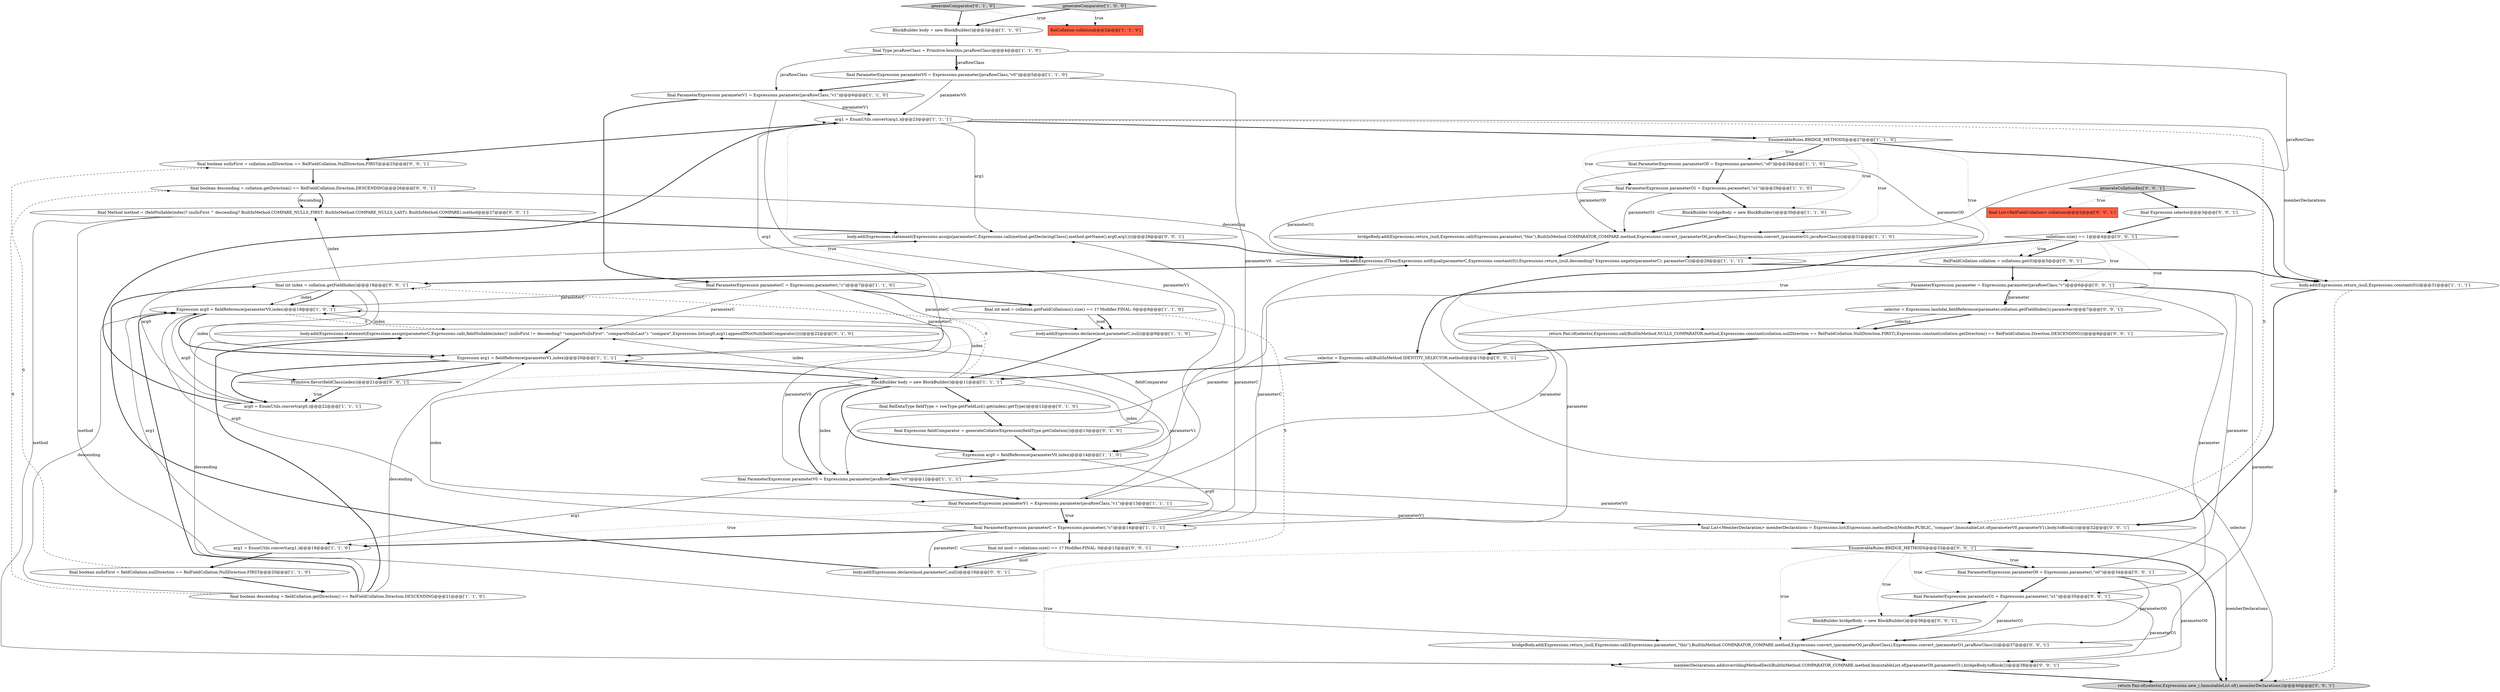 digraph {
29 [style = filled, label = "generateComparator['0', '1', '0']", fillcolor = lightgray, shape = diamond image = "AAA0AAABBB2BBB"];
14 [style = filled, label = "final ParameterExpression parameterO1 = Expressions.parameter(,\"o1\")@@@29@@@['1', '1', '0']", fillcolor = white, shape = ellipse image = "AAA0AAABBB1BBB"];
23 [style = filled, label = "final ParameterExpression parameterC = Expressions.parameter(,\"c\")@@@14@@@['1', '1', '1']", fillcolor = white, shape = ellipse image = "AAA0AAABBB1BBB"];
34 [style = filled, label = "collations.size() == 1@@@4@@@['0', '0', '1']", fillcolor = white, shape = diamond image = "AAA0AAABBB3BBB"];
24 [style = filled, label = "final boolean nullsFirst = fieldCollation.nullDirection == RelFieldCollation.NullDirection.FIRST@@@20@@@['1', '1', '0']", fillcolor = white, shape = ellipse image = "AAA0AAABBB1BBB"];
47 [style = filled, label = "final int index = collation.getFieldIndex()@@@18@@@['0', '0', '1']", fillcolor = white, shape = ellipse image = "AAA0AAABBB3BBB"];
10 [style = filled, label = "final ParameterExpression parameterO0 = Expressions.parameter(,\"o0\")@@@28@@@['1', '1', '0']", fillcolor = white, shape = ellipse image = "AAA0AAABBB1BBB"];
21 [style = filled, label = "body.add(Expressions.declare(mod,parameterC,null))@@@9@@@['1', '1', '0']", fillcolor = white, shape = ellipse image = "AAA0AAABBB1BBB"];
15 [style = filled, label = "BlockBuilder body = new BlockBuilder()@@@11@@@['1', '1', '1']", fillcolor = white, shape = ellipse image = "AAA0AAABBB1BBB"];
52 [style = filled, label = "final List<RelFieldCollation> collations@@@2@@@['0', '0', '1']", fillcolor = tomato, shape = box image = "AAA0AAABBB3BBB"];
0 [style = filled, label = "final ParameterExpression parameterV0 = Expressions.parameter(javaRowClass,\"v0\")@@@5@@@['1', '1', '0']", fillcolor = white, shape = ellipse image = "AAA0AAABBB1BBB"];
45 [style = filled, label = "memberDeclarations.add(overridingMethodDecl(BuiltInMethod.COMPARATOR_COMPARE.method,ImmutableList.of(parameterO0,parameterO1),bridgeBody.toBlock()))@@@38@@@['0', '0', '1']", fillcolor = white, shape = ellipse image = "AAA0AAABBB3BBB"];
44 [style = filled, label = "final boolean nullsFirst = collation.nullDirection == RelFieldCollation.NullDirection.FIRST@@@25@@@['0', '0', '1']", fillcolor = white, shape = ellipse image = "AAA0AAABBB3BBB"];
48 [style = filled, label = "EnumerableRules.BRIDGE_METHODS@@@33@@@['0', '0', '1']", fillcolor = white, shape = diamond image = "AAA0AAABBB3BBB"];
50 [style = filled, label = "generateCollationKey['0', '0', '1']", fillcolor = lightgray, shape = diamond image = "AAA0AAABBB3BBB"];
16 [style = filled, label = "arg1 = EnumUtils.convert(arg1,)@@@23@@@['1', '1', '1']", fillcolor = white, shape = ellipse image = "AAA0AAABBB1BBB"];
7 [style = filled, label = "Expression arg0 = fieldReference(parameterV0,index)@@@14@@@['1', '1', '0']", fillcolor = white, shape = ellipse image = "AAA0AAABBB1BBB"];
1 [style = filled, label = "final int mod = collation.getFieldCollations().size() == 1? Modifier.FINAL: 0@@@8@@@['1', '1', '0']", fillcolor = white, shape = ellipse image = "AAA0AAABBB1BBB"];
11 [style = filled, label = "Expression arg0 = fieldReference(parameterV0,index)@@@19@@@['1', '0', '1']", fillcolor = white, shape = ellipse image = "AAA0AAABBB1BBB"];
13 [style = filled, label = "generateComparator['1', '0', '0']", fillcolor = lightgray, shape = diamond image = "AAA0AAABBB1BBB"];
56 [style = filled, label = "final int mod = collations.size() == 1? Modifier.FINAL: 0@@@15@@@['0', '0', '1']", fillcolor = white, shape = ellipse image = "AAA0AAABBB3BBB"];
35 [style = filled, label = "final Method method = (fieldNullable(index)? (nullsFirst ^ descending? BuiltInMethod.COMPARE_NULLS_FIRST: BuiltInMethod.COMPARE_NULLS_LAST): BuiltInMethod.COMPARE).method@@@27@@@['0', '0', '1']", fillcolor = white, shape = ellipse image = "AAA0AAABBB3BBB"];
5 [style = filled, label = "BlockBuilder body = new BlockBuilder()@@@3@@@['1', '1', '0']", fillcolor = white, shape = ellipse image = "AAA0AAABBB1BBB"];
22 [style = filled, label = "final ParameterExpression parameterV1 = Expressions.parameter(javaRowClass,\"v1\")@@@6@@@['1', '1', '0']", fillcolor = white, shape = ellipse image = "AAA0AAABBB1BBB"];
2 [style = filled, label = "final ParameterExpression parameterV0 = Expressions.parameter(javaRowClass,\"v0\")@@@12@@@['1', '1', '1']", fillcolor = white, shape = ellipse image = "AAA0AAABBB1BBB"];
46 [style = filled, label = "selector = Expressions.call(BuiltInMethod.IDENTITY_SELECTOR.method)@@@10@@@['0', '0', '1']", fillcolor = white, shape = ellipse image = "AAA0AAABBB3BBB"];
28 [style = filled, label = "final RelDataType fieldType = rowType.getFieldList().get(index).getType()@@@12@@@['0', '1', '0']", fillcolor = white, shape = ellipse image = "AAA1AAABBB2BBB"];
20 [style = filled, label = "RelCollation collation@@@2@@@['1', '1', '0']", fillcolor = tomato, shape = box image = "AAA0AAABBB1BBB"];
26 [style = filled, label = "bridgeBody.add(Expressions.return_(null,Expressions.call(Expressions.parameter(,\"this\"),BuiltInMethod.COMPARATOR_COMPARE.method,Expressions.convert_(parameterO0,javaRowClass),Expressions.convert_(parameterO1,javaRowClass))))@@@31@@@['1', '1', '0']", fillcolor = white, shape = ellipse image = "AAA0AAABBB1BBB"];
43 [style = filled, label = "ParameterExpression parameter = Expressions.parameter(javaRowClass,\"v\")@@@6@@@['0', '0', '1']", fillcolor = white, shape = ellipse image = "AAA0AAABBB3BBB"];
27 [style = filled, label = "final ParameterExpression parameterC = Expressions.parameter(,\"c\")@@@7@@@['1', '1', '0']", fillcolor = white, shape = ellipse image = "AAA0AAABBB1BBB"];
18 [style = filled, label = "body.add(Expressions.return_(null,Expressions.constant(0)))@@@31@@@['1', '1', '1']", fillcolor = white, shape = ellipse image = "AAA0AAABBB1BBB"];
39 [style = filled, label = "return Pair.of(selector,Expressions.new_(,ImmutableList.of(),memberDeclarations))@@@40@@@['0', '0', '1']", fillcolor = lightgray, shape = ellipse image = "AAA0AAABBB3BBB"];
54 [style = filled, label = "return Pair.of(selector,Expressions.call(BuiltInMethod.NULLS_COMPARATOR.method,Expressions.constant(collation.nullDirection == RelFieldCollation.NullDirection.FIRST),Expressions.constant(collation.getDirection() == RelFieldCollation.Direction.DESCENDING)))@@@8@@@['0', '0', '1']", fillcolor = white, shape = ellipse image = "AAA0AAABBB3BBB"];
55 [style = filled, label = "final List<MemberDeclaration> memberDeclarations = Expressions.list(Expressions.methodDecl(Modifier.PUBLIC,,\"compare\",ImmutableList.of(parameterV0,parameterV1),body.toBlock()))@@@32@@@['0', '0', '1']", fillcolor = white, shape = ellipse image = "AAA0AAABBB3BBB"];
32 [style = filled, label = "body.add(Expressions.statement(Expressions.assign(parameterC,Expressions.call(method.getDeclaringClass(),method.getName(),arg0,arg1))))@@@28@@@['0', '0', '1']", fillcolor = white, shape = ellipse image = "AAA0AAABBB3BBB"];
41 [style = filled, label = "bridgeBody.add(Expressions.return_(null,Expressions.call(Expressions.parameter(,\"this\"),BuiltInMethod.COMPARATOR_COMPARE.method,Expressions.convert_(parameterO0,javaRowClass),Expressions.convert_(parameterO1,javaRowClass))))@@@37@@@['0', '0', '1']", fillcolor = white, shape = ellipse image = "AAA0AAABBB3BBB"];
51 [style = filled, label = "RelFieldCollation collation = collations.get(0)@@@5@@@['0', '0', '1']", fillcolor = white, shape = ellipse image = "AAA0AAABBB3BBB"];
30 [style = filled, label = "body.add(Expressions.statement(Expressions.assign(parameterC,Expressions.call(,fieldNullable(index)? (nullsFirst != descending? \"compareNullsFirst\": \"compareNullsLast\"): \"compare\",Expressions.list(arg0,arg1).appendIfNotNull(fieldComparator)))))@@@22@@@['0', '1', '0']", fillcolor = white, shape = ellipse image = "AAA1AAABBB2BBB"];
42 [style = filled, label = "final ParameterExpression parameterO1 = Expressions.parameter(,\"o1\")@@@35@@@['0', '0', '1']", fillcolor = white, shape = ellipse image = "AAA0AAABBB3BBB"];
53 [style = filled, label = "selector = Expressions.lambda(,fieldReference(parameter,collation.getFieldIndex()),parameter)@@@7@@@['0', '0', '1']", fillcolor = white, shape = ellipse image = "AAA0AAABBB3BBB"];
8 [style = filled, label = "final ParameterExpression parameterV1 = Expressions.parameter(javaRowClass,\"v1\")@@@13@@@['1', '1', '1']", fillcolor = white, shape = ellipse image = "AAA0AAABBB1BBB"];
19 [style = filled, label = "arg0 = EnumUtils.convert(arg0,)@@@22@@@['1', '1', '1']", fillcolor = white, shape = ellipse image = "AAA0AAABBB1BBB"];
6 [style = filled, label = "EnumerableRules.BRIDGE_METHODS@@@27@@@['1', '1', '0']", fillcolor = white, shape = diamond image = "AAA0AAABBB1BBB"];
40 [style = filled, label = "final ParameterExpression parameterO0 = Expressions.parameter(,\"o0\")@@@34@@@['0', '0', '1']", fillcolor = white, shape = ellipse image = "AAA0AAABBB3BBB"];
49 [style = filled, label = "Primitive.flavor(fieldClass(index))@@@21@@@['0', '0', '1']", fillcolor = white, shape = diamond image = "AAA0AAABBB3BBB"];
33 [style = filled, label = "BlockBuilder bridgeBody = new BlockBuilder()@@@36@@@['0', '0', '1']", fillcolor = white, shape = ellipse image = "AAA0AAABBB3BBB"];
17 [style = filled, label = "final Type javaRowClass = Primitive.box(this.javaRowClass)@@@4@@@['1', '1', '0']", fillcolor = white, shape = ellipse image = "AAA0AAABBB1BBB"];
9 [style = filled, label = "Expression arg1 = fieldReference(parameterV1,index)@@@20@@@['1', '1', '1']", fillcolor = white, shape = ellipse image = "AAA0AAABBB1BBB"];
38 [style = filled, label = "body.add(Expressions.declare(mod,parameterC,null))@@@16@@@['0', '0', '1']", fillcolor = white, shape = ellipse image = "AAA0AAABBB3BBB"];
4 [style = filled, label = "body.add(Expressions.ifThen(Expressions.notEqual(parameterC,Expressions.constant(0)),Expressions.return_(null,descending? Expressions.negate(parameterC): parameterC)))@@@29@@@['1', '1', '1']", fillcolor = white, shape = ellipse image = "AAA0AAABBB1BBB"];
12 [style = filled, label = "final boolean descending = fieldCollation.getDirection() == RelFieldCollation.Direction.DESCENDING@@@21@@@['1', '1', '0']", fillcolor = white, shape = ellipse image = "AAA0AAABBB1BBB"];
36 [style = filled, label = "final Expression selector@@@3@@@['0', '0', '1']", fillcolor = white, shape = ellipse image = "AAA0AAABBB3BBB"];
3 [style = filled, label = "arg1 = EnumUtils.convert(arg1,)@@@18@@@['1', '1', '0']", fillcolor = white, shape = ellipse image = "AAA0AAABBB1BBB"];
31 [style = filled, label = "final Expression fieldComparator = generateCollatorExpression(fieldType.getCollation())@@@13@@@['0', '1', '0']", fillcolor = white, shape = ellipse image = "AAA1AAABBB2BBB"];
37 [style = filled, label = "final boolean descending = collation.getDirection() == RelFieldCollation.Direction.DESCENDING@@@26@@@['0', '0', '1']", fillcolor = white, shape = ellipse image = "AAA0AAABBB3BBB"];
25 [style = filled, label = "BlockBuilder bridgeBody = new BlockBuilder()@@@30@@@['1', '1', '0']", fillcolor = white, shape = ellipse image = "AAA0AAABBB1BBB"];
3->24 [style = bold, label=""];
1->56 [style = dashed, label="0"];
38->47 [style = bold, label=""];
0->7 [style = solid, label="parameterV0"];
43->41 [style = solid, label="parameter"];
23->38 [style = solid, label="parameterC"];
37->35 [style = bold, label=""];
25->26 [style = bold, label=""];
18->39 [style = dashed, label="0"];
11->30 [style = dashed, label="0"];
2->11 [style = solid, label="parameterV0"];
51->43 [style = bold, label=""];
12->30 [style = bold, label=""];
35->32 [style = bold, label=""];
23->11 [style = solid, label="arg0"];
16->18 [style = solid, label="memberDeclarations"];
37->4 [style = solid, label="descending"];
5->17 [style = bold, label=""];
44->37 [style = bold, label=""];
17->26 [style = solid, label="javaRowClass"];
22->16 [style = solid, label="parameterV1"];
6->4 [style = dotted, label="true"];
6->10 [style = dotted, label="true"];
14->4 [style = solid, label="parameterO1"];
6->25 [style = dotted, label="true"];
37->35 [style = solid, label="descending"];
27->9 [style = solid, label="parameterC"];
16->6 [style = bold, label=""];
19->32 [style = solid, label="arg0"];
56->38 [style = bold, label=""];
43->2 [style = solid, label="parameter"];
34->54 [style = dotted, label="true"];
23->56 [style = bold, label=""];
22->2 [style = solid, label="parameterV1"];
54->46 [style = bold, label=""];
12->11 [style = solid, label="descending"];
35->45 [style = solid, label="method"];
12->37 [style = dashed, label="0"];
41->45 [style = bold, label=""];
27->21 [style = solid, label="parameterC"];
0->22 [style = bold, label=""];
43->8 [style = solid, label="parameter"];
8->23 [style = bold, label=""];
42->45 [style = solid, label="parameterO1"];
29->5 [style = bold, label=""];
34->51 [style = bold, label=""];
26->4 [style = bold, label=""];
15->7 [style = bold, label=""];
48->40 [style = bold, label=""];
15->2 [style = bold, label=""];
17->22 [style = solid, label="javaRowClass"];
8->55 [style = solid, label="parameterV1"];
43->53 [style = bold, label=""];
0->16 [style = solid, label="parameterV0"];
7->23 [style = solid, label="arg0"];
49->16 [style = dotted, label="true"];
40->41 [style = solid, label="parameterO0"];
47->49 [style = solid, label="index"];
3->11 [style = solid, label="arg1"];
15->7 [style = solid, label="index"];
48->33 [style = dotted, label="true"];
1->21 [style = solid, label="mod"];
34->43 [style = dotted, label="true"];
14->26 [style = solid, label="parameterO1"];
32->4 [style = bold, label=""];
42->41 [style = solid, label="parameterO1"];
10->14 [style = bold, label=""];
13->5 [style = bold, label=""];
23->4 [style = solid, label="parameterC"];
29->20 [style = dotted, label="true"];
42->33 [style = bold, label=""];
7->2 [style = bold, label=""];
43->42 [style = solid, label="parameter"];
50->52 [style = dotted, label="true"];
50->36 [style = bold, label=""];
9->19 [style = bold, label=""];
53->54 [style = bold, label=""];
6->18 [style = bold, label=""];
40->42 [style = bold, label=""];
21->15 [style = bold, label=""];
15->30 [style = solid, label="index"];
4->47 [style = bold, label=""];
47->11 [style = solid, label="index"];
8->9 [style = solid, label="parameterV1"];
12->30 [style = solid, label="descending"];
16->55 [style = dashed, label="0"];
9->15 [style = bold, label=""];
6->26 [style = dotted, label="true"];
6->14 [style = dotted, label="true"];
56->38 [style = solid, label="mod"];
48->41 [style = dotted, label="true"];
17->0 [style = solid, label="javaRowClass"];
33->41 [style = bold, label=""];
15->2 [style = solid, label="index"];
2->8 [style = bold, label=""];
55->48 [style = bold, label=""];
19->16 [style = bold, label=""];
2->55 [style = solid, label="parameterV0"];
49->19 [style = bold, label=""];
2->3 [style = solid, label="arg1"];
43->53 [style = solid, label="parameter"];
12->9 [style = solid, label="descending"];
43->23 [style = solid, label="parameter"];
43->40 [style = solid, label="parameter"];
10->26 [style = solid, label="parameterO0"];
14->25 [style = bold, label=""];
16->32 [style = solid, label="arg1"];
24->12 [style = bold, label=""];
8->3 [style = dotted, label="true"];
11->19 [style = solid, label="arg0"];
18->55 [style = bold, label=""];
47->11 [style = bold, label=""];
17->0 [style = bold, label=""];
15->11 [style = solid, label="index"];
4->18 [style = bold, label=""];
27->30 [style = solid, label="parameterC"];
31->30 [style = solid, label="fieldComparator"];
24->44 [style = dashed, label="0"];
28->31 [style = bold, label=""];
23->3 [style = bold, label=""];
8->23 [style = dotted, label="true"];
47->35 [style = solid, label="index"];
1->21 [style = bold, label=""];
48->42 [style = dotted, label="true"];
30->9 [style = bold, label=""];
22->27 [style = bold, label=""];
11->9 [style = bold, label=""];
35->41 [style = solid, label="method"];
10->4 [style = solid, label="parameterO0"];
48->39 [style = bold, label=""];
55->39 [style = solid, label="memberDeclarations"];
27->11 [style = solid, label="parameterC"];
46->39 [style = solid, label="selector"];
15->8 [style = solid, label="index"];
6->10 [style = bold, label=""];
9->16 [style = solid, label="arg1"];
15->28 [style = bold, label=""];
16->44 [style = bold, label=""];
49->19 [style = dotted, label="true"];
27->1 [style = bold, label=""];
53->54 [style = solid, label="selector"];
46->15 [style = bold, label=""];
36->34 [style = bold, label=""];
34->46 [style = bold, label=""];
9->49 [style = bold, label=""];
13->20 [style = dotted, label="true"];
23->32 [style = solid, label="parameterC"];
47->9 [style = solid, label="index"];
48->40 [style = dotted, label="true"];
48->45 [style = dotted, label="true"];
12->11 [style = bold, label=""];
40->45 [style = solid, label="parameterO0"];
45->39 [style = bold, label=""];
15->47 [style = dashed, label="0"];
34->53 [style = dotted, label="true"];
34->51 [style = dotted, label="true"];
31->7 [style = bold, label=""];
}
